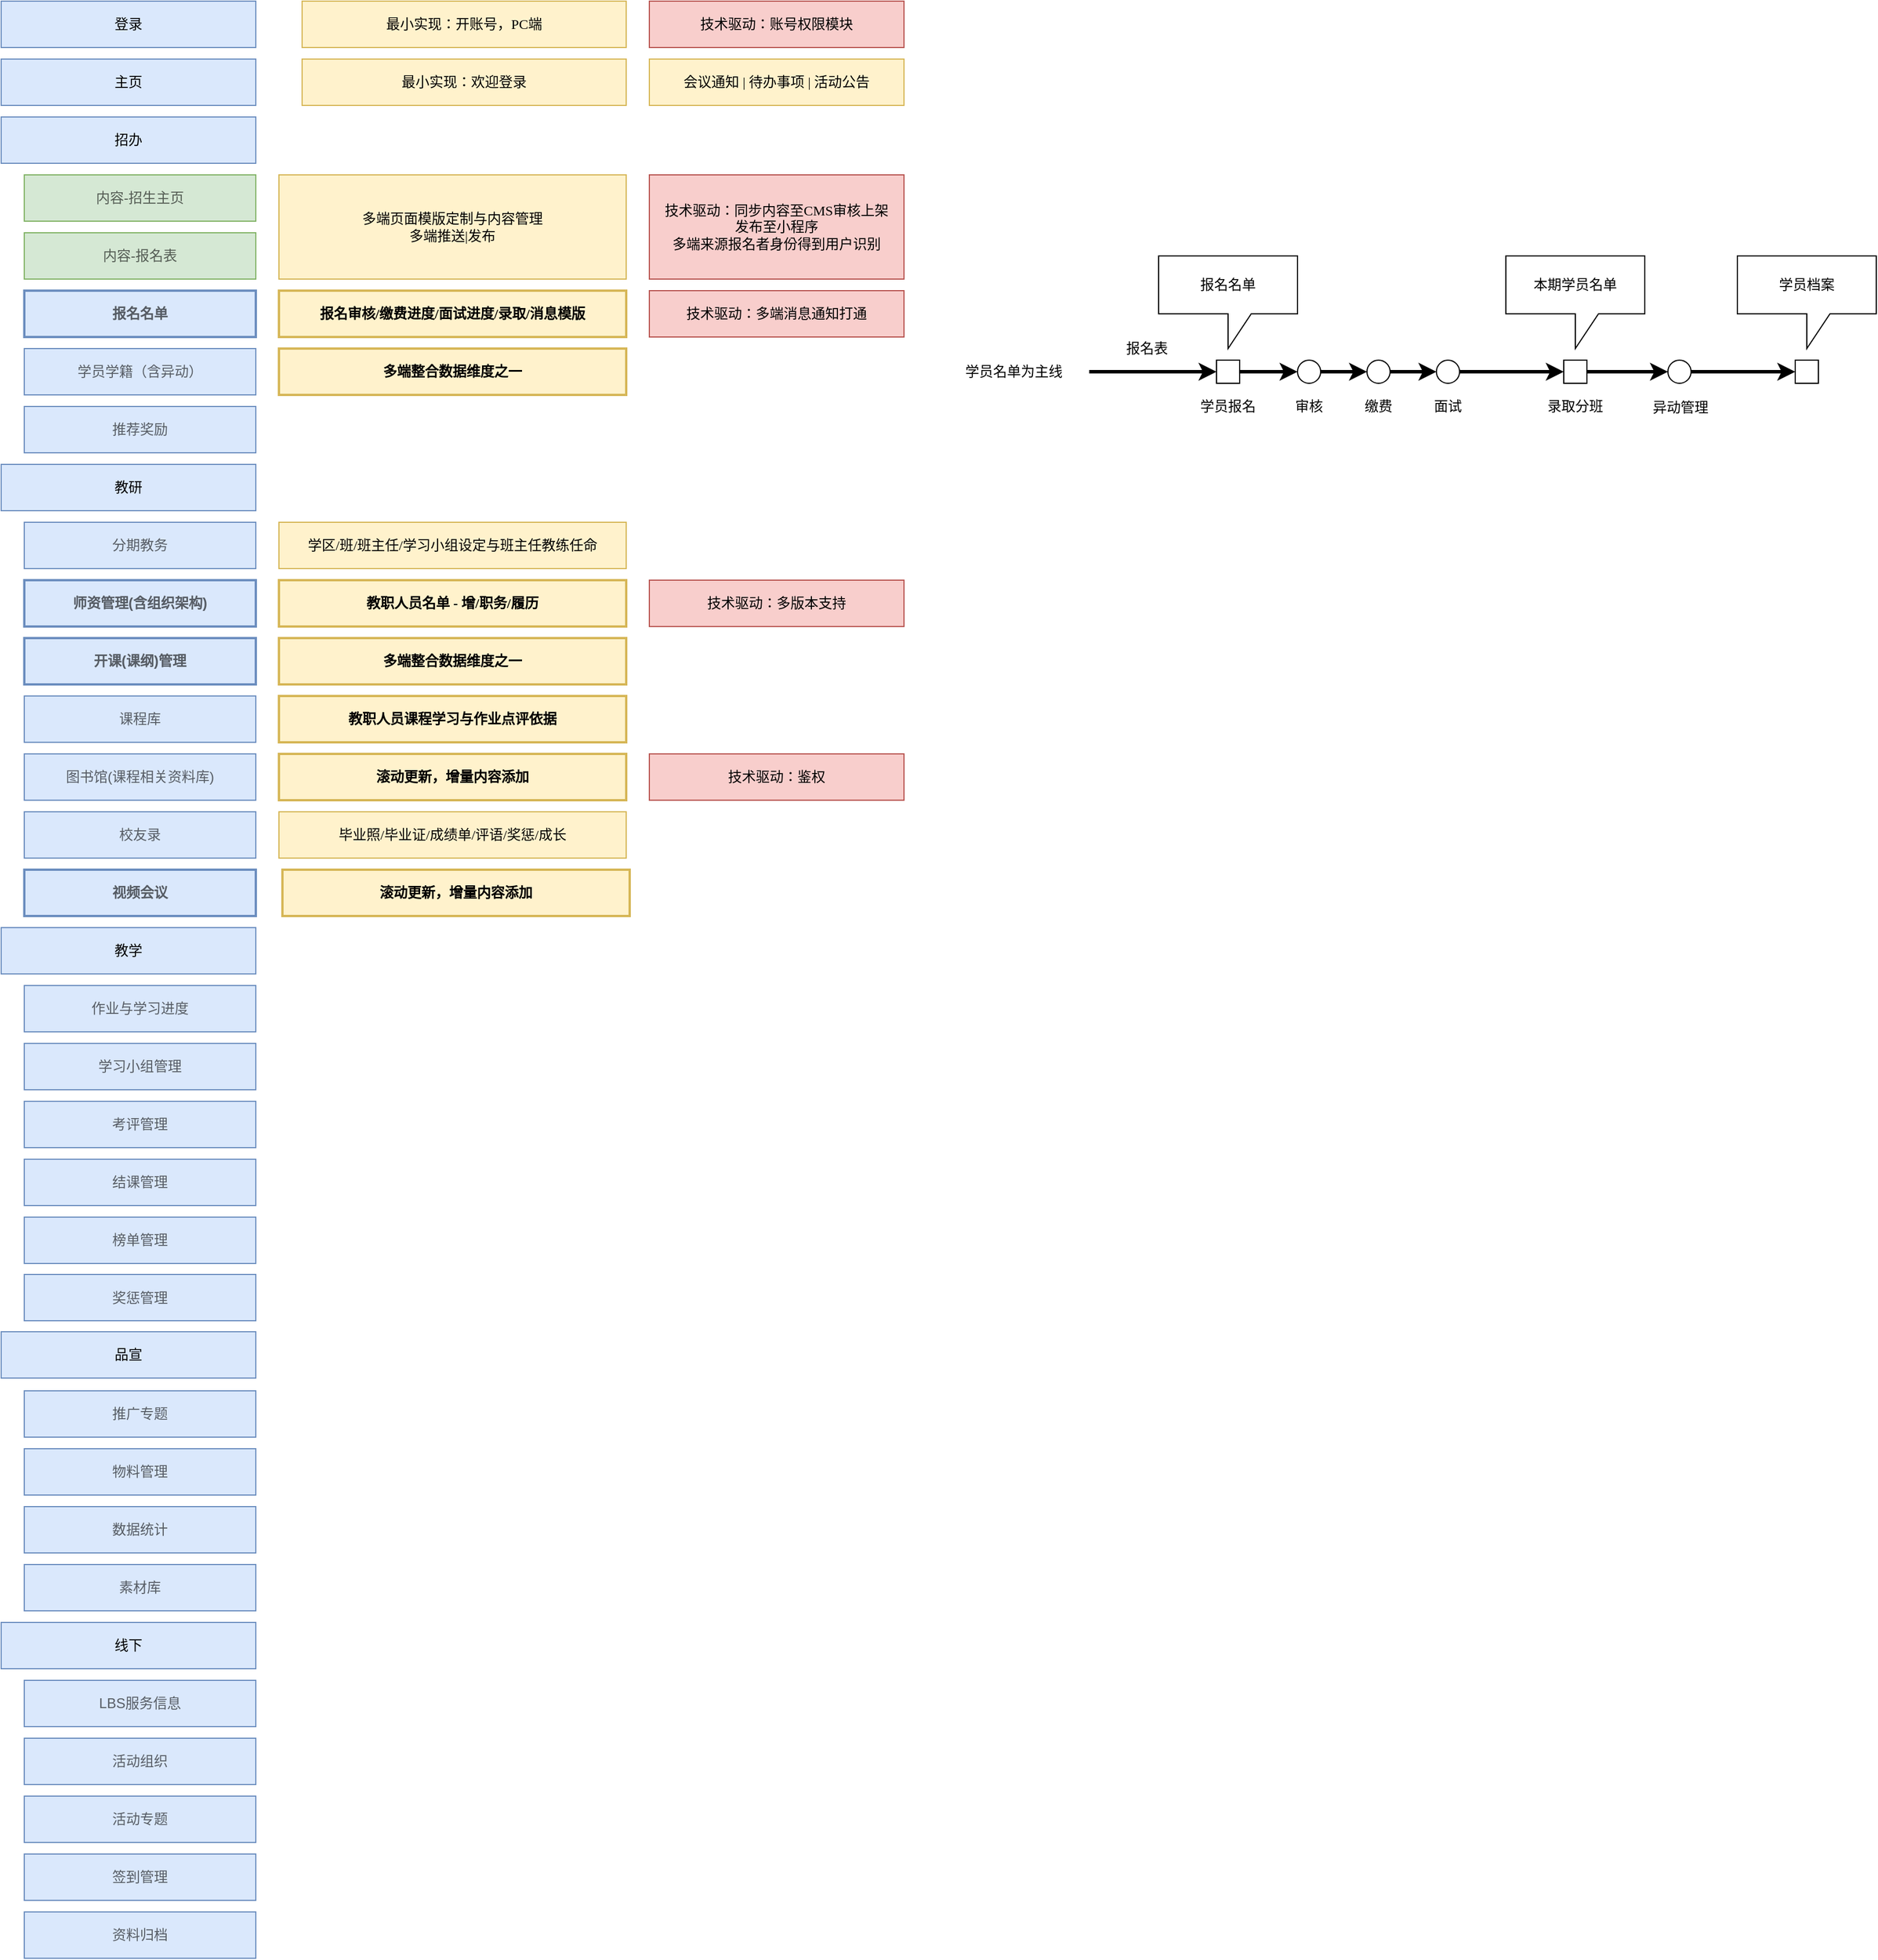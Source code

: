 <mxfile version="10.5.2" type="github"><diagram id="muJamJ3BkCML9OjMZfYO" name="ç¬¬ 1 é¡µ"><mxGraphModel dx="944" dy="694" grid="1" gridSize="10" guides="1" tooltips="1" connect="1" arrows="1" fold="1" page="1" pageScale="1" pageWidth="827" pageHeight="1169" math="0" shadow="0"><root><mxCell id="0"/><mxCell id="1" parent="0"/><mxCell id="cs4dVlUt-hu-rEEq9zMN-7" value="&lt;div&gt;多端页面模版定制与内容管理&lt;/div&gt;&lt;div&gt;多端推送|发布&lt;/div&gt;" style="rounded=0;whiteSpace=wrap;html=1;fontFamily=Garamond;fillColor=#fff2cc;strokeColor=#d6b656;" vertex="1" parent="1"><mxGeometry x="260" y="170" width="300" height="90" as="geometry"/></mxCell><mxCell id="BC2veUDq2d-ozrnxi1P3-29" value="招办" style="rounded=0;whiteSpace=wrap;html=1;fillColor=#dae8fc;strokeColor=#6c8ebf;" parent="1" vertex="1"><mxGeometry x="20" y="120" width="220" height="40" as="geometry"/></mxCell><mxCell id="BC2veUDq2d-ozrnxi1P3-30" value="教研" style="rounded=0;whiteSpace=wrap;html=1;fillColor=#dae8fc;strokeColor=#6c8ebf;" parent="1" vertex="1"><mxGeometry x="20" y="420" width="220" height="40" as="geometry"/></mxCell><mxCell id="BC2veUDq2d-ozrnxi1P3-31" value="品宣" style="rounded=0;whiteSpace=wrap;html=1;fillColor=#dae8fc;strokeColor=#6c8ebf;" parent="1" vertex="1"><mxGeometry x="20" y="1169" width="220" height="40" as="geometry"/></mxCell><mxCell id="BC2veUDq2d-ozrnxi1P3-32" value="线下" style="rounded=0;whiteSpace=wrap;html=1;fillColor=#dae8fc;strokeColor=#6c8ebf;" parent="1" vertex="1"><mxGeometry x="20" y="1420" width="220" height="40" as="geometry"/></mxCell><mxCell id="BC2veUDq2d-ozrnxi1P3-34" value="内容-招生主页" style="text;html=1;strokeColor=#82b366;fillColor=#d5e8d4;align=center;verticalAlign=middle;whiteSpace=wrap;rounded=0;textOpacity=60;" parent="1" vertex="1"><mxGeometry x="40" y="170" width="200" height="40" as="geometry"/></mxCell><mxCell id="BC2veUDq2d-ozrnxi1P3-35" value="内容-报名表" style="text;html=1;strokeColor=#82b366;fillColor=#d5e8d4;align=center;verticalAlign=middle;whiteSpace=wrap;rounded=0;textOpacity=60;" parent="1" vertex="1"><mxGeometry x="40" y="220" width="200" height="40" as="geometry"/></mxCell><mxCell id="BC2veUDq2d-ozrnxi1P3-37" value="学员学籍（含异动）" style="text;html=1;strokeColor=#6c8ebf;fillColor=#dae8fc;align=center;verticalAlign=middle;whiteSpace=wrap;rounded=0;textOpacity=60;" parent="1" vertex="1"><mxGeometry x="40" y="320" width="200" height="40" as="geometry"/></mxCell><mxCell id="cs4dVlUt-hu-rEEq9zMN-1" value="分期教务" style="text;html=1;strokeColor=#6c8ebf;fillColor=#dae8fc;align=center;verticalAlign=middle;whiteSpace=wrap;rounded=0;textOpacity=60;" vertex="1" parent="1"><mxGeometry x="40" y="470" width="200" height="40" as="geometry"/></mxCell><mxCell id="cs4dVlUt-hu-rEEq9zMN-2" value="师资管理(含组织架构)" style="text;html=1;strokeColor=#6c8ebf;fillColor=#dae8fc;align=center;verticalAlign=middle;whiteSpace=wrap;rounded=0;fontStyle=1;strokeWidth=2;textOpacity=60;" vertex="1" parent="1"><mxGeometry x="40" y="520" width="200" height="40" as="geometry"/></mxCell><mxCell id="cs4dVlUt-hu-rEEq9zMN-3" value="课程库" style="text;html=1;strokeColor=#6c8ebf;fillColor=#dae8fc;align=center;verticalAlign=middle;whiteSpace=wrap;rounded=0;textOpacity=60;" vertex="1" parent="1"><mxGeometry x="40" y="620" width="200" height="40" as="geometry"/></mxCell><mxCell id="cs4dVlUt-hu-rEEq9zMN-4" value="开课(课纲)管理" style="text;html=1;strokeColor=#6c8ebf;fillColor=#dae8fc;align=center;verticalAlign=middle;whiteSpace=wrap;rounded=0;strokeWidth=2;fontStyle=1;textOpacity=60;" vertex="1" parent="1"><mxGeometry x="40" y="570" width="200" height="40" as="geometry"/></mxCell><mxCell id="cs4dVlUt-hu-rEEq9zMN-5" value="报名名单" style="text;html=1;strokeColor=#6c8ebf;fillColor=#dae8fc;align=center;verticalAlign=middle;whiteSpace=wrap;rounded=0;strokeWidth=2;fontStyle=1;textOpacity=60;" vertex="1" parent="1"><mxGeometry x="40" y="270" width="200" height="40" as="geometry"/></mxCell><mxCell id="cs4dVlUt-hu-rEEq9zMN-8" value="报名审核/缴费进度/面试进度/录取/消息模版&lt;div style=&quot;text-align: left&quot;&gt;&lt;/div&gt;" style="rounded=0;whiteSpace=wrap;html=1;fontFamily=Garamond;fillColor=#fff2cc;strokeColor=#d6b656;strokeWidth=2;fontStyle=1" vertex="1" parent="1"><mxGeometry x="260" y="270" width="300" height="40" as="geometry"/></mxCell><mxCell id="cs4dVlUt-hu-rEEq9zMN-9" value="技术驱动：多端消息通知打通&lt;div style=&quot;text-align: left&quot;&gt;&lt;/div&gt;" style="rounded=0;whiteSpace=wrap;html=1;fontFamily=Garamond;fillColor=#f8cecc;strokeColor=#b85450;" vertex="1" parent="1"><mxGeometry x="580" y="270" width="220" height="40" as="geometry"/></mxCell><mxCell id="cs4dVlUt-hu-rEEq9zMN-10" value="登录" style="rounded=0;whiteSpace=wrap;html=1;fillColor=#dae8fc;strokeColor=#6c8ebf;" vertex="1" parent="1"><mxGeometry x="20" y="20" width="220" height="40" as="geometry"/></mxCell><mxCell id="cs4dVlUt-hu-rEEq9zMN-11" value="最小实现：开账号，PC端&lt;div style=&quot;text-align: left&quot;&gt;&lt;/div&gt;" style="rounded=0;whiteSpace=wrap;html=1;fontFamily=Garamond;fillColor=#fff2cc;strokeColor=#d6b656;" vertex="1" parent="1"><mxGeometry x="280" y="20" width="280" height="40" as="geometry"/></mxCell><mxCell id="cs4dVlUt-hu-rEEq9zMN-12" value="技术驱动：账号权限模块&lt;div style=&quot;text-align: left&quot;&gt;&lt;/div&gt;" style="rounded=0;whiteSpace=wrap;html=1;fontFamily=Garamond;fillColor=#f8cecc;strokeColor=#b85450;" vertex="1" parent="1"><mxGeometry x="580" y="20" width="220" height="40" as="geometry"/></mxCell><mxCell id="cs4dVlUt-hu-rEEq9zMN-13" value="技术驱动：同步内容至CMS审核上架&lt;br&gt;发布至小程序&lt;br&gt;多端来源报名者身份得到用户识别&lt;br&gt;&lt;div style=&quot;text-align: left&quot;&gt;&lt;/div&gt;" style="rounded=0;whiteSpace=wrap;html=1;fontFamily=Garamond;fillColor=#f8cecc;strokeColor=#b85450;" vertex="1" parent="1"><mxGeometry x="580" y="170" width="220" height="90" as="geometry"/></mxCell><mxCell id="cs4dVlUt-hu-rEEq9zMN-14" value="学区/班/班主任/学习小组设定与班主任教练任命&lt;div style=&quot;text-align: left&quot;&gt;&lt;/div&gt;" style="rounded=0;whiteSpace=wrap;html=1;fontFamily=Garamond;fillColor=#fff2cc;strokeColor=#d6b656;" vertex="1" parent="1"><mxGeometry x="260" y="470" width="300" height="40" as="geometry"/></mxCell><mxCell id="cs4dVlUt-hu-rEEq9zMN-15" value="教职人员名单 - 增/职务/履历&lt;div style=&quot;text-align: left&quot;&gt;&lt;/div&gt;" style="rounded=0;whiteSpace=wrap;html=1;fontFamily=Garamond;fillColor=#fff2cc;strokeColor=#d6b656;strokeWidth=2;fontStyle=1" vertex="1" parent="1"><mxGeometry x="260" y="520" width="300" height="40" as="geometry"/></mxCell><mxCell id="cs4dVlUt-hu-rEEq9zMN-16" value="主页" style="rounded=0;whiteSpace=wrap;html=1;fillColor=#dae8fc;strokeColor=#6c8ebf;" vertex="1" parent="1"><mxGeometry x="20" y="70" width="220" height="40" as="geometry"/></mxCell><mxCell id="cs4dVlUt-hu-rEEq9zMN-17" value="最小实现：欢迎登录&lt;div style=&quot;text-align: left&quot;&gt;&lt;/div&gt;" style="rounded=0;whiteSpace=wrap;html=1;fontFamily=Garamond;fillColor=#fff2cc;strokeColor=#d6b656;" vertex="1" parent="1"><mxGeometry x="280" y="70" width="280" height="40" as="geometry"/></mxCell><mxCell id="cs4dVlUt-hu-rEEq9zMN-18" value="会议通知 | 待办事项 | 活动公告&lt;div style=&quot;text-align: left&quot;&gt;&lt;/div&gt;" style="rounded=0;whiteSpace=wrap;html=1;fontFamily=Garamond;fillColor=#fff2cc;strokeColor=#d6b656;" vertex="1" parent="1"><mxGeometry x="580" y="70" width="220" height="40" as="geometry"/></mxCell><mxCell id="cs4dVlUt-hu-rEEq9zMN-19" value="技术驱动：多版本支持&lt;div style=&quot;text-align: left&quot;&gt;&lt;/div&gt;" style="rounded=0;whiteSpace=wrap;html=1;fontFamily=Garamond;fillColor=#f8cecc;strokeColor=#b85450;" vertex="1" parent="1"><mxGeometry x="580" y="520" width="220" height="40" as="geometry"/></mxCell><mxCell id="cs4dVlUt-hu-rEEq9zMN-20" value="图书馆(课程相关资料库)" style="text;html=1;strokeColor=#6c8ebf;fillColor=#dae8fc;align=center;verticalAlign=middle;whiteSpace=wrap;rounded=0;textOpacity=60;" vertex="1" parent="1"><mxGeometry x="40" y="670" width="200" height="40" as="geometry"/></mxCell><mxCell id="cs4dVlUt-hu-rEEq9zMN-21" value="多端整合数据维度之一&lt;div style=&quot;text-align: left&quot;&gt;&lt;/div&gt;" style="rounded=0;whiteSpace=wrap;html=1;fontFamily=Garamond;fillColor=#fff2cc;strokeColor=#d6b656;strokeWidth=2;fontStyle=1" vertex="1" parent="1"><mxGeometry x="260" y="570" width="300" height="40" as="geometry"/></mxCell><mxCell id="cs4dVlUt-hu-rEEq9zMN-22" value="多端整合数据维度之一&lt;div style=&quot;text-align: left&quot;&gt;&lt;/div&gt;" style="rounded=0;whiteSpace=wrap;html=1;fontFamily=Garamond;fillColor=#fff2cc;strokeColor=#d6b656;strokeWidth=2;fontStyle=1" vertex="1" parent="1"><mxGeometry x="260" y="320" width="300" height="40" as="geometry"/></mxCell><mxCell id="cs4dVlUt-hu-rEEq9zMN-23" value="教职人员课程学习与作业点评依据&lt;div style=&quot;text-align: left&quot;&gt;&lt;/div&gt;" style="rounded=0;whiteSpace=wrap;html=1;fontFamily=Garamond;fillColor=#fff2cc;strokeColor=#d6b656;strokeWidth=2;fontStyle=1" vertex="1" parent="1"><mxGeometry x="260" y="620" width="300" height="40" as="geometry"/></mxCell><mxCell id="cs4dVlUt-hu-rEEq9zMN-24" value="滚动更新，增量内容添加&lt;div style=&quot;text-align: left&quot;&gt;&lt;/div&gt;" style="rounded=0;whiteSpace=wrap;html=1;fontFamily=Garamond;fillColor=#fff2cc;strokeColor=#d6b656;strokeWidth=2;fontStyle=1" vertex="1" parent="1"><mxGeometry x="260" y="670" width="300" height="40" as="geometry"/></mxCell><mxCell id="cs4dVlUt-hu-rEEq9zMN-25" value="技术驱动：鉴权&lt;div style=&quot;text-align: left&quot;&gt;&lt;/div&gt;" style="rounded=0;whiteSpace=wrap;html=1;fontFamily=Garamond;fillColor=#f8cecc;strokeColor=#b85450;" vertex="1" parent="1"><mxGeometry x="580" y="670" width="220" height="40" as="geometry"/></mxCell><mxCell id="cs4dVlUt-hu-rEEq9zMN-26" value="校友录" style="text;html=1;strokeColor=#6c8ebf;fillColor=#dae8fc;align=center;verticalAlign=middle;whiteSpace=wrap;rounded=0;textOpacity=60;" vertex="1" parent="1"><mxGeometry x="40" y="720" width="200" height="40" as="geometry"/></mxCell><mxCell id="cs4dVlUt-hu-rEEq9zMN-27" value="推荐奖励" style="text;html=1;strokeColor=#6c8ebf;fillColor=#dae8fc;align=center;verticalAlign=middle;whiteSpace=wrap;rounded=0;textOpacity=60;" vertex="1" parent="1"><mxGeometry x="40" y="370" width="200" height="40" as="geometry"/></mxCell><mxCell id="cs4dVlUt-hu-rEEq9zMN-28" value="毕业照/毕业证/成绩单/评语/奖惩/成长&lt;div style=&quot;text-align: left&quot;&gt;&lt;/div&gt;" style="rounded=0;whiteSpace=wrap;html=1;fontFamily=Garamond;fillColor=#fff2cc;strokeColor=#d6b656;" vertex="1" parent="1"><mxGeometry x="260" y="720" width="300" height="40" as="geometry"/></mxCell><mxCell id="cs4dVlUt-hu-rEEq9zMN-29" value="教学" style="rounded=0;whiteSpace=wrap;html=1;fillColor=#dae8fc;strokeColor=#6c8ebf;" vertex="1" parent="1"><mxGeometry x="20" y="820" width="220" height="40" as="geometry"/></mxCell><mxCell id="cs4dVlUt-hu-rEEq9zMN-30" value="视频会议" style="text;html=1;strokeColor=#6c8ebf;fillColor=#dae8fc;align=center;verticalAlign=middle;whiteSpace=wrap;rounded=0;textOpacity=60;fontStyle=1;strokeWidth=2;" vertex="1" parent="1"><mxGeometry x="40" y="770" width="200" height="40" as="geometry"/></mxCell><mxCell id="cs4dVlUt-hu-rEEq9zMN-31" value="作业与学习进度" style="text;html=1;strokeColor=#6c8ebf;fillColor=#dae8fc;align=center;verticalAlign=middle;whiteSpace=wrap;rounded=0;textOpacity=60;" vertex="1" parent="1"><mxGeometry x="40" y="870" width="200" height="40" as="geometry"/></mxCell><mxCell id="cs4dVlUt-hu-rEEq9zMN-32" value="学习小组管理" style="text;html=1;strokeColor=#6c8ebf;fillColor=#dae8fc;align=center;verticalAlign=middle;whiteSpace=wrap;rounded=0;textOpacity=60;" vertex="1" parent="1"><mxGeometry x="40" y="920" width="200" height="40" as="geometry"/></mxCell><mxCell id="cs4dVlUt-hu-rEEq9zMN-33" value="考评管理" style="text;html=1;strokeColor=#6c8ebf;fillColor=#dae8fc;align=center;verticalAlign=middle;whiteSpace=wrap;rounded=0;textOpacity=60;" vertex="1" parent="1"><mxGeometry x="40" y="970" width="200" height="40" as="geometry"/></mxCell><mxCell id="cs4dVlUt-hu-rEEq9zMN-34" value="结课管理" style="text;html=1;strokeColor=#6c8ebf;fillColor=#dae8fc;align=center;verticalAlign=middle;whiteSpace=wrap;rounded=0;textOpacity=60;" vertex="1" parent="1"><mxGeometry x="40" y="1020" width="200" height="40" as="geometry"/></mxCell><mxCell id="cs4dVlUt-hu-rEEq9zMN-35" value="榜单管理" style="text;html=1;strokeColor=#6c8ebf;fillColor=#dae8fc;align=center;verticalAlign=middle;whiteSpace=wrap;rounded=0;textOpacity=60;" vertex="1" parent="1"><mxGeometry x="40" y="1070" width="200" height="40" as="geometry"/></mxCell><mxCell id="cs4dVlUt-hu-rEEq9zMN-36" value="奖惩管理" style="text;html=1;strokeColor=#6c8ebf;fillColor=#dae8fc;align=center;verticalAlign=middle;whiteSpace=wrap;rounded=0;textOpacity=60;" vertex="1" parent="1"><mxGeometry x="40" y="1119.5" width="200" height="40" as="geometry"/></mxCell><mxCell id="cs4dVlUt-hu-rEEq9zMN-37" value="推广专题" style="text;html=1;strokeColor=#6c8ebf;fillColor=#dae8fc;align=center;verticalAlign=middle;whiteSpace=wrap;rounded=0;textOpacity=60;" vertex="1" parent="1"><mxGeometry x="40" y="1220" width="200" height="40" as="geometry"/></mxCell><mxCell id="cs4dVlUt-hu-rEEq9zMN-38" value="物料管理" style="text;html=1;strokeColor=#6c8ebf;fillColor=#dae8fc;align=center;verticalAlign=middle;whiteSpace=wrap;rounded=0;textOpacity=60;" vertex="1" parent="1"><mxGeometry x="40" y="1270" width="200" height="40" as="geometry"/></mxCell><mxCell id="cs4dVlUt-hu-rEEq9zMN-39" value="数据统计" style="text;html=1;strokeColor=#6c8ebf;fillColor=#dae8fc;align=center;verticalAlign=middle;whiteSpace=wrap;rounded=0;textOpacity=60;" vertex="1" parent="1"><mxGeometry x="40" y="1320" width="200" height="40" as="geometry"/></mxCell><mxCell id="cs4dVlUt-hu-rEEq9zMN-40" value="素材库" style="text;html=1;strokeColor=#6c8ebf;fillColor=#dae8fc;align=center;verticalAlign=middle;whiteSpace=wrap;rounded=0;textOpacity=60;" vertex="1" parent="1"><mxGeometry x="40" y="1370" width="200" height="40" as="geometry"/></mxCell><mxCell id="cs4dVlUt-hu-rEEq9zMN-41" value="LBS服务信息" style="text;html=1;strokeColor=#6c8ebf;fillColor=#dae8fc;align=center;verticalAlign=middle;whiteSpace=wrap;rounded=0;textOpacity=60;" vertex="1" parent="1"><mxGeometry x="40" y="1470" width="200" height="40" as="geometry"/></mxCell><mxCell id="cs4dVlUt-hu-rEEq9zMN-42" value="活动组织" style="text;html=1;strokeColor=#6c8ebf;fillColor=#dae8fc;align=center;verticalAlign=middle;whiteSpace=wrap;rounded=0;textOpacity=60;" vertex="1" parent="1"><mxGeometry x="40" y="1520" width="200" height="40" as="geometry"/></mxCell><mxCell id="cs4dVlUt-hu-rEEq9zMN-43" value="活动专题" style="text;html=1;strokeColor=#6c8ebf;fillColor=#dae8fc;align=center;verticalAlign=middle;whiteSpace=wrap;rounded=0;textOpacity=60;" vertex="1" parent="1"><mxGeometry x="40" y="1570" width="200" height="40" as="geometry"/></mxCell><mxCell id="cs4dVlUt-hu-rEEq9zMN-44" value="签到管理" style="text;html=1;strokeColor=#6c8ebf;fillColor=#dae8fc;align=center;verticalAlign=middle;whiteSpace=wrap;rounded=0;textOpacity=60;" vertex="1" parent="1"><mxGeometry x="40" y="1620" width="200" height="40" as="geometry"/></mxCell><mxCell id="cs4dVlUt-hu-rEEq9zMN-45" value="资料归档" style="text;html=1;strokeColor=#6c8ebf;fillColor=#dae8fc;align=center;verticalAlign=middle;whiteSpace=wrap;rounded=0;textOpacity=60;" vertex="1" parent="1"><mxGeometry x="40" y="1670" width="200" height="40" as="geometry"/></mxCell><mxCell id="cs4dVlUt-hu-rEEq9zMN-46" value="滚动更新，增量内容添加&lt;div style=&quot;text-align: left&quot;&gt;&lt;/div&gt;" style="rounded=0;whiteSpace=wrap;html=1;fontFamily=Garamond;fillColor=#fff2cc;strokeColor=#d6b656;strokeWidth=2;fontStyle=1" vertex="1" parent="1"><mxGeometry x="263" y="770" width="300" height="40" as="geometry"/></mxCell><mxCell id="cs4dVlUt-hu-rEEq9zMN-50" value="" style="endArrow=classic;html=1;fontFamily=Garamond;strokeWidth=3;entryX=0;entryY=0.5;entryDx=0;entryDy=0;" edge="1" parent="1" source="cs4dVlUt-hu-rEEq9zMN-70" target="cs4dVlUt-hu-rEEq9zMN-57"><mxGeometry width="50" height="50" relative="1" as="geometry"><mxPoint x="1090" y="340" as="sourcePoint"/><mxPoint x="1600" y="340" as="targetPoint"/></mxGeometry></mxCell><mxCell id="cs4dVlUt-hu-rEEq9zMN-51" value="学员名单为主线" style="text;html=1;strokeColor=none;fillColor=none;align=center;verticalAlign=middle;whiteSpace=wrap;rounded=0;fontFamily=Garamond;" vertex="1" parent="1"><mxGeometry x="840" y="330" width="110" height="20" as="geometry"/></mxCell><mxCell id="cs4dVlUt-hu-rEEq9zMN-53" value="" style="endArrow=classic;html=1;fontFamily=Garamond;strokeWidth=3;" edge="1" parent="1"><mxGeometry width="50" height="50" relative="1" as="geometry"><mxPoint x="960" y="340" as="sourcePoint"/><mxPoint x="1070" y="340" as="targetPoint"/></mxGeometry></mxCell><mxCell id="cs4dVlUt-hu-rEEq9zMN-54" value="报名表" style="text;html=1;strokeColor=none;fillColor=none;align=center;verticalAlign=middle;whiteSpace=wrap;rounded=0;fontFamily=Garamond;" vertex="1" parent="1"><mxGeometry x="990" y="310" width="40" height="20" as="geometry"/></mxCell><mxCell id="cs4dVlUt-hu-rEEq9zMN-55" value="" style="whiteSpace=wrap;html=1;aspect=fixed;strokeWidth=1;fontFamily=Garamond;" vertex="1" parent="1"><mxGeometry x="1070" y="330" width="20" height="20" as="geometry"/></mxCell><mxCell id="cs4dVlUt-hu-rEEq9zMN-56" value="报名名单" style="shape=callout;whiteSpace=wrap;html=1;perimeter=calloutPerimeter;strokeWidth=1;fontFamily=Garamond;" vertex="1" parent="1"><mxGeometry x="1020" y="240" width="120" height="80" as="geometry"/></mxCell><mxCell id="cs4dVlUt-hu-rEEq9zMN-63" value="" style="edgeStyle=orthogonalEdgeStyle;rounded=0;orthogonalLoop=1;jettySize=auto;html=1;strokeWidth=3;fontFamily=Garamond;" edge="1" parent="1" source="cs4dVlUt-hu-rEEq9zMN-77" target="cs4dVlUt-hu-rEEq9zMN-62"><mxGeometry relative="1" as="geometry"/></mxCell><mxCell id="cs4dVlUt-hu-rEEq9zMN-57" value="" style="whiteSpace=wrap;html=1;aspect=fixed;strokeWidth=1;fontFamily=Garamond;" vertex="1" parent="1"><mxGeometry x="1370" y="330" width="20" height="20" as="geometry"/></mxCell><mxCell id="cs4dVlUt-hu-rEEq9zMN-62" value="" style="whiteSpace=wrap;html=1;aspect=fixed;strokeWidth=1;fontFamily=Garamond;" vertex="1" parent="1"><mxGeometry x="1570" y="330" width="20" height="20" as="geometry"/></mxCell><mxCell id="cs4dVlUt-hu-rEEq9zMN-58" value="本期学员名单" style="shape=callout;whiteSpace=wrap;html=1;perimeter=calloutPerimeter;strokeWidth=1;fontFamily=Garamond;" vertex="1" parent="1"><mxGeometry x="1320" y="240" width="120" height="80" as="geometry"/></mxCell><mxCell id="cs4dVlUt-hu-rEEq9zMN-61" value="学员档案" style="shape=callout;whiteSpace=wrap;html=1;perimeter=calloutPerimeter;strokeWidth=1;fontFamily=Garamond;" vertex="1" parent="1"><mxGeometry x="1520" y="240" width="120" height="80" as="geometry"/></mxCell><mxCell id="cs4dVlUt-hu-rEEq9zMN-64" value="" style="ellipse;whiteSpace=wrap;html=1;aspect=fixed;strokeWidth=1;fontFamily=Garamond;" vertex="1" parent="1"><mxGeometry x="1140" y="330" width="20" height="20" as="geometry"/></mxCell><mxCell id="cs4dVlUt-hu-rEEq9zMN-66" value="" style="endArrow=classic;html=1;fontFamily=Garamond;strokeWidth=3;entryX=0;entryY=0.5;entryDx=0;entryDy=0;" edge="1" parent="1" target="cs4dVlUt-hu-rEEq9zMN-64"><mxGeometry width="50" height="50" relative="1" as="geometry"><mxPoint x="1090" y="340" as="sourcePoint"/><mxPoint x="1370" y="340" as="targetPoint"/></mxGeometry></mxCell><mxCell id="cs4dVlUt-hu-rEEq9zMN-67" value="" style="ellipse;whiteSpace=wrap;html=1;aspect=fixed;strokeWidth=1;fontFamily=Garamond;" vertex="1" parent="1"><mxGeometry x="1200" y="330" width="20" height="20" as="geometry"/></mxCell><mxCell id="cs4dVlUt-hu-rEEq9zMN-69" value="" style="endArrow=classic;html=1;fontFamily=Garamond;strokeWidth=3;entryX=0;entryY=0.5;entryDx=0;entryDy=0;" edge="1" parent="1" source="cs4dVlUt-hu-rEEq9zMN-64" target="cs4dVlUt-hu-rEEq9zMN-67"><mxGeometry width="50" height="50" relative="1" as="geometry"><mxPoint x="1170" y="340" as="sourcePoint"/><mxPoint x="1370" y="340" as="targetPoint"/></mxGeometry></mxCell><mxCell id="cs4dVlUt-hu-rEEq9zMN-70" value="" style="ellipse;whiteSpace=wrap;html=1;aspect=fixed;strokeWidth=1;fontFamily=Garamond;" vertex="1" parent="1"><mxGeometry x="1260" y="330" width="20" height="20" as="geometry"/></mxCell><mxCell id="cs4dVlUt-hu-rEEq9zMN-71" value="" style="endArrow=classic;html=1;fontFamily=Garamond;strokeWidth=3;entryX=0;entryY=0.5;entryDx=0;entryDy=0;" edge="1" parent="1" source="cs4dVlUt-hu-rEEq9zMN-67" target="cs4dVlUt-hu-rEEq9zMN-70"><mxGeometry width="50" height="50" relative="1" as="geometry"><mxPoint x="1250" y="340" as="sourcePoint"/><mxPoint x="1370" y="340" as="targetPoint"/></mxGeometry></mxCell><mxCell id="cs4dVlUt-hu-rEEq9zMN-72" value="审核" style="text;html=1;strokeColor=none;fillColor=none;align=center;verticalAlign=middle;whiteSpace=wrap;rounded=0;fontFamily=Garamond;" vertex="1" parent="1"><mxGeometry x="1130" y="360" width="40" height="20" as="geometry"/></mxCell><mxCell id="cs4dVlUt-hu-rEEq9zMN-73" value="缴费" style="text;html=1;strokeColor=none;fillColor=none;align=center;verticalAlign=middle;whiteSpace=wrap;rounded=0;fontFamily=Garamond;" vertex="1" parent="1"><mxGeometry x="1190" y="360" width="40" height="20" as="geometry"/></mxCell><mxCell id="cs4dVlUt-hu-rEEq9zMN-74" value="学员报名" style="text;html=1;strokeColor=none;fillColor=none;align=center;verticalAlign=middle;whiteSpace=wrap;rounded=0;fontFamily=Garamond;" vertex="1" parent="1"><mxGeometry x="1050" y="360" width="60" height="20" as="geometry"/></mxCell><mxCell id="cs4dVlUt-hu-rEEq9zMN-75" value="面试" style="text;html=1;strokeColor=none;fillColor=none;align=center;verticalAlign=middle;whiteSpace=wrap;rounded=0;fontFamily=Garamond;" vertex="1" parent="1"><mxGeometry x="1250" y="360" width="40" height="20" as="geometry"/></mxCell><mxCell id="cs4dVlUt-hu-rEEq9zMN-76" value="录取分班" style="text;html=1;strokeColor=none;fillColor=none;align=center;verticalAlign=middle;whiteSpace=wrap;rounded=0;fontFamily=Garamond;" vertex="1" parent="1"><mxGeometry x="1350" y="360" width="60" height="20" as="geometry"/></mxCell><mxCell id="cs4dVlUt-hu-rEEq9zMN-77" value="" style="ellipse;whiteSpace=wrap;html=1;aspect=fixed;strokeWidth=1;fontFamily=Garamond;" vertex="1" parent="1"><mxGeometry x="1460" y="330" width="20" height="20" as="geometry"/></mxCell><mxCell id="cs4dVlUt-hu-rEEq9zMN-78" value="" style="edgeStyle=orthogonalEdgeStyle;rounded=0;orthogonalLoop=1;jettySize=auto;html=1;strokeWidth=3;fontFamily=Garamond;" edge="1" parent="1" source="cs4dVlUt-hu-rEEq9zMN-57" target="cs4dVlUt-hu-rEEq9zMN-77"><mxGeometry relative="1" as="geometry"><mxPoint x="1390" y="340" as="sourcePoint"/><mxPoint x="1570" y="340" as="targetPoint"/></mxGeometry></mxCell><mxCell id="cs4dVlUt-hu-rEEq9zMN-79" value="异动管理" style="text;html=1;strokeColor=none;fillColor=none;align=center;verticalAlign=middle;whiteSpace=wrap;rounded=0;fontFamily=Garamond;" vertex="1" parent="1"><mxGeometry x="1441" y="361" width="60" height="20" as="geometry"/></mxCell></root></mxGraphModel></diagram></mxfile>
